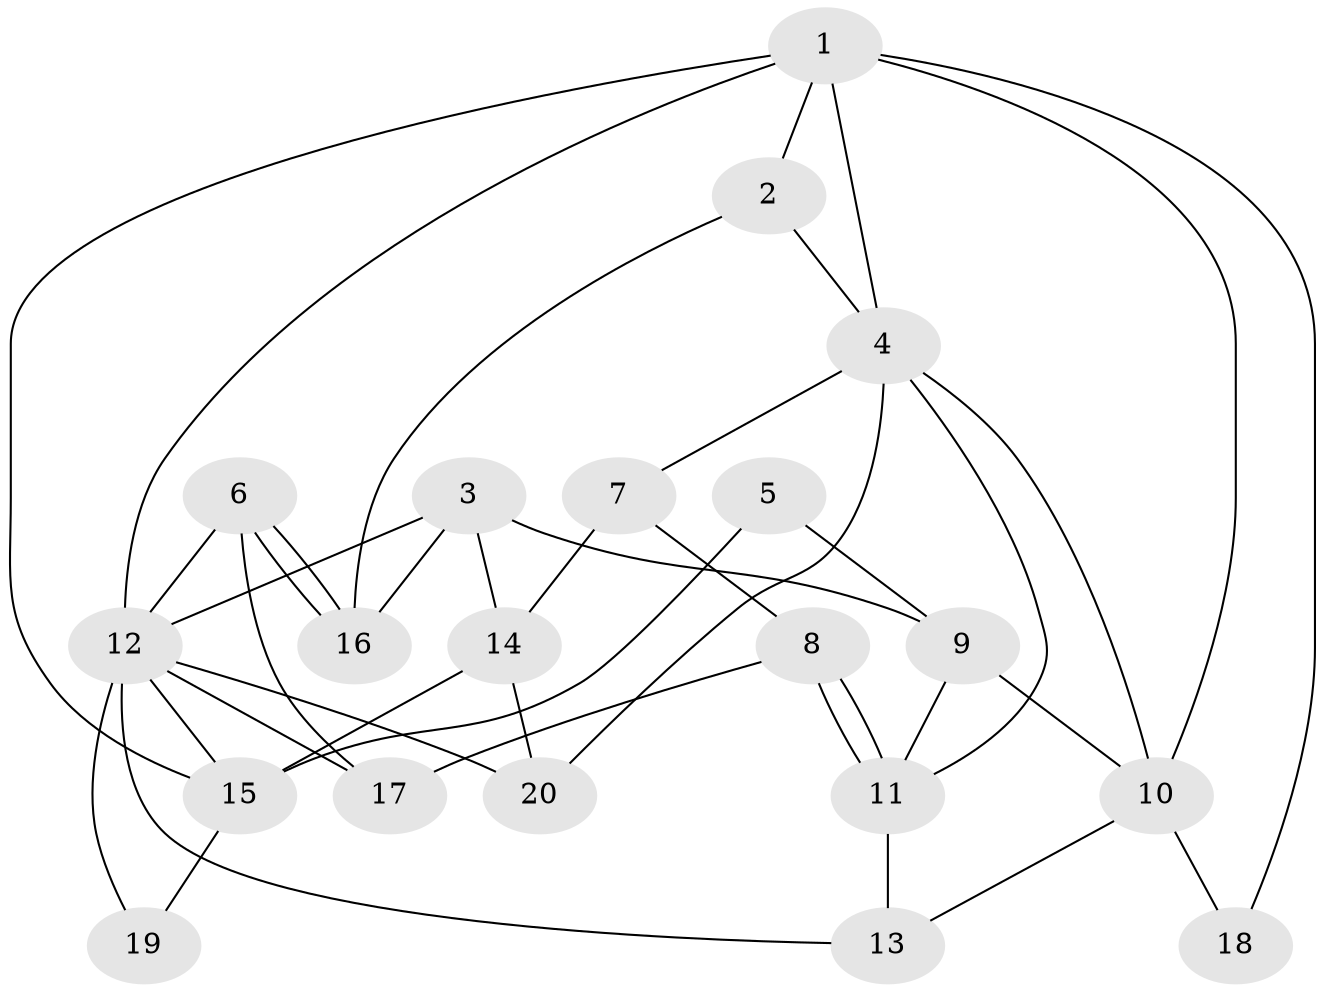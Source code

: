// Generated by graph-tools (version 1.1) at 2025/46/02/15/25 05:46:28]
// undirected, 20 vertices, 40 edges
graph export_dot {
graph [start="1"]
  node [color=gray90,style=filled];
  1;
  2;
  3;
  4;
  5;
  6;
  7;
  8;
  9;
  10;
  11;
  12;
  13;
  14;
  15;
  16;
  17;
  18;
  19;
  20;
  1 -- 2;
  1 -- 12;
  1 -- 4;
  1 -- 10;
  1 -- 15;
  1 -- 18;
  2 -- 4;
  2 -- 16;
  3 -- 12;
  3 -- 14;
  3 -- 9;
  3 -- 16;
  4 -- 10;
  4 -- 7;
  4 -- 11;
  4 -- 20;
  5 -- 15;
  5 -- 9;
  6 -- 12;
  6 -- 16;
  6 -- 16;
  6 -- 17;
  7 -- 14;
  7 -- 8;
  8 -- 11;
  8 -- 11;
  8 -- 17;
  9 -- 11;
  9 -- 10;
  10 -- 13;
  10 -- 18;
  11 -- 13;
  12 -- 17;
  12 -- 13;
  12 -- 15;
  12 -- 19;
  12 -- 20;
  14 -- 15;
  14 -- 20;
  15 -- 19;
}
